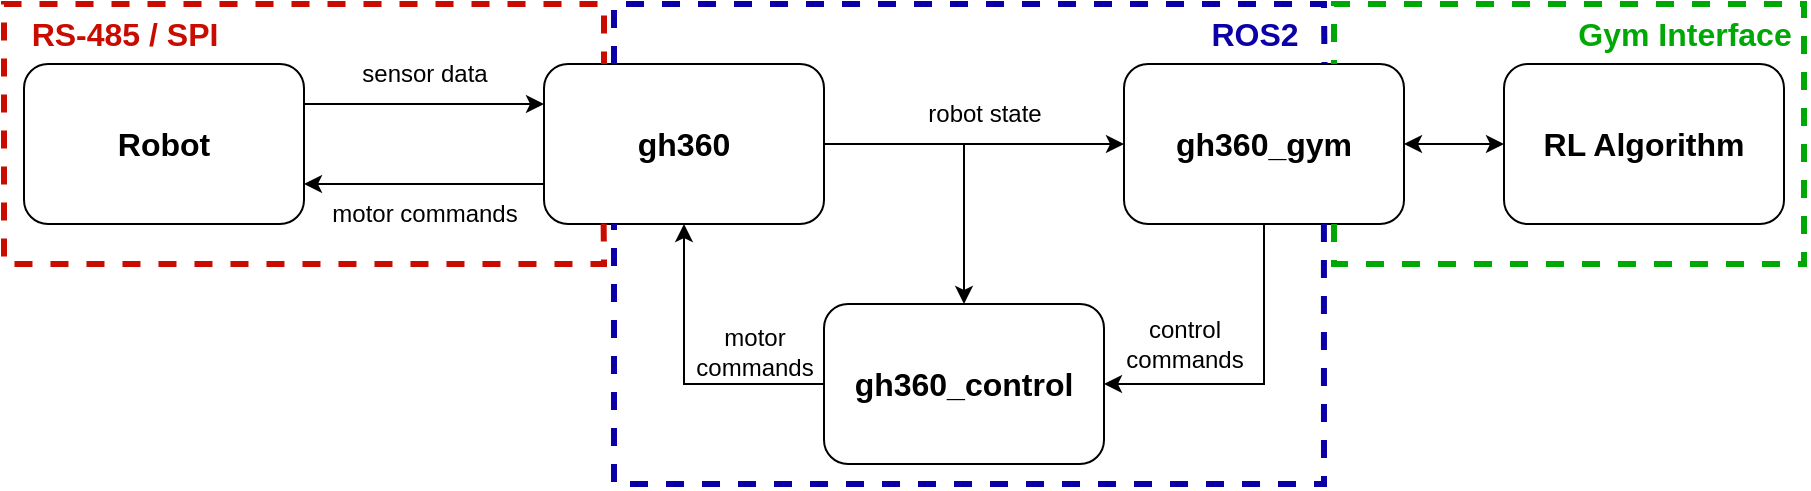 <mxfile version="26.2.2">
  <diagram name="Page-1" id="4pJjC9Qg1J32eKeOlhUU">
    <mxGraphModel dx="1182" dy="706" grid="1" gridSize="10" guides="1" tooltips="1" connect="1" arrows="1" fold="1" page="1" pageScale="1" pageWidth="1169" pageHeight="827" math="0" shadow="0">
      <root>
        <mxCell id="0" />
        <mxCell id="1" parent="0" />
        <mxCell id="N7Ri_mD_c3Wh3fdWuei0-22" style="edgeStyle=orthogonalEdgeStyle;rounded=0;orthogonalLoop=1;jettySize=auto;html=1;exitX=1;exitY=0.25;exitDx=0;exitDy=0;entryX=0;entryY=0.25;entryDx=0;entryDy=0;" parent="1" source="N7Ri_mD_c3Wh3fdWuei0-1" target="N7Ri_mD_c3Wh3fdWuei0-2" edge="1">
          <mxGeometry relative="1" as="geometry" />
        </mxCell>
        <mxCell id="N7Ri_mD_c3Wh3fdWuei0-1" value="Robot" style="rounded=1;whiteSpace=wrap;html=1;fontStyle=1;fontSize=16;" parent="1" vertex="1">
          <mxGeometry x="230" y="160" width="140" height="80" as="geometry" />
        </mxCell>
        <mxCell id="N7Ri_mD_c3Wh3fdWuei0-16" style="edgeStyle=orthogonalEdgeStyle;rounded=0;orthogonalLoop=1;jettySize=auto;html=1;exitX=1;exitY=0.5;exitDx=0;exitDy=0;entryX=0.5;entryY=0;entryDx=0;entryDy=0;" parent="1" source="N7Ri_mD_c3Wh3fdWuei0-2" target="N7Ri_mD_c3Wh3fdWuei0-3" edge="1">
          <mxGeometry relative="1" as="geometry" />
        </mxCell>
        <mxCell id="N7Ri_mD_c3Wh3fdWuei0-17" style="edgeStyle=orthogonalEdgeStyle;rounded=0;orthogonalLoop=1;jettySize=auto;html=1;exitX=1;exitY=0.5;exitDx=0;exitDy=0;entryX=0;entryY=0.5;entryDx=0;entryDy=0;" parent="1" source="N7Ri_mD_c3Wh3fdWuei0-2" target="N7Ri_mD_c3Wh3fdWuei0-4" edge="1">
          <mxGeometry relative="1" as="geometry">
            <Array as="points">
              <mxPoint x="690" y="200" />
              <mxPoint x="690" y="200" />
            </Array>
          </mxGeometry>
        </mxCell>
        <mxCell id="N7Ri_mD_c3Wh3fdWuei0-23" style="edgeStyle=orthogonalEdgeStyle;rounded=0;orthogonalLoop=1;jettySize=auto;html=1;exitX=0;exitY=0.75;exitDx=0;exitDy=0;entryX=1;entryY=0.75;entryDx=0;entryDy=0;" parent="1" source="N7Ri_mD_c3Wh3fdWuei0-2" target="N7Ri_mD_c3Wh3fdWuei0-1" edge="1">
          <mxGeometry relative="1" as="geometry" />
        </mxCell>
        <mxCell id="N7Ri_mD_c3Wh3fdWuei0-2" value="gh360" style="rounded=1;whiteSpace=wrap;html=1;fontStyle=1;fontSize=16;" parent="1" vertex="1">
          <mxGeometry x="490" y="160" width="140" height="80" as="geometry" />
        </mxCell>
        <mxCell id="N7Ri_mD_c3Wh3fdWuei0-15" style="edgeStyle=orthogonalEdgeStyle;rounded=0;orthogonalLoop=1;jettySize=auto;html=1;exitX=0;exitY=0.5;exitDx=0;exitDy=0;entryX=0.5;entryY=1;entryDx=0;entryDy=0;" parent="1" source="N7Ri_mD_c3Wh3fdWuei0-3" target="N7Ri_mD_c3Wh3fdWuei0-2" edge="1">
          <mxGeometry relative="1" as="geometry" />
        </mxCell>
        <mxCell id="N7Ri_mD_c3Wh3fdWuei0-3" value="gh360_control" style="rounded=1;whiteSpace=wrap;html=1;fontStyle=1;fontSize=16;" parent="1" vertex="1">
          <mxGeometry x="630" y="280" width="140" height="80" as="geometry" />
        </mxCell>
        <mxCell id="N7Ri_mD_c3Wh3fdWuei0-13" style="edgeStyle=orthogonalEdgeStyle;rounded=0;orthogonalLoop=1;jettySize=auto;html=1;entryX=1;entryY=0.5;entryDx=0;entryDy=0;exitX=0.5;exitY=1;exitDx=0;exitDy=0;" parent="1" source="N7Ri_mD_c3Wh3fdWuei0-4" target="N7Ri_mD_c3Wh3fdWuei0-3" edge="1">
          <mxGeometry relative="1" as="geometry" />
        </mxCell>
        <mxCell id="N7Ri_mD_c3Wh3fdWuei0-4" value="gh360_gym" style="rounded=1;whiteSpace=wrap;html=1;fontStyle=1;fontSize=16;" parent="1" vertex="1">
          <mxGeometry x="780" y="160" width="140" height="80" as="geometry" />
        </mxCell>
        <mxCell id="N7Ri_mD_c3Wh3fdWuei0-6" style="edgeStyle=orthogonalEdgeStyle;rounded=0;orthogonalLoop=1;jettySize=auto;html=1;entryX=1;entryY=0.5;entryDx=0;entryDy=0;endArrow=classic;endFill=1;startArrow=classic;startFill=1;" parent="1" source="N7Ri_mD_c3Wh3fdWuei0-5" target="N7Ri_mD_c3Wh3fdWuei0-4" edge="1">
          <mxGeometry relative="1" as="geometry" />
        </mxCell>
        <mxCell id="N7Ri_mD_c3Wh3fdWuei0-5" value="RL Algorithm" style="rounded=1;whiteSpace=wrap;html=1;fontStyle=1;fontSize=16;" parent="1" vertex="1">
          <mxGeometry x="970" y="160" width="140" height="80" as="geometry" />
        </mxCell>
        <mxCell id="N7Ri_mD_c3Wh3fdWuei0-7" value="" style="endArrow=none;dashed=1;html=1;rounded=0;curved=0;strokeColor=#00A806;strokeWidth=3;exitX=0.75;exitY=1;exitDx=0;exitDy=0;entryX=0.75;entryY=0;entryDx=0;entryDy=0;" parent="1" edge="1" target="N7Ri_mD_c3Wh3fdWuei0-4" source="N7Ri_mD_c3Wh3fdWuei0-4">
          <mxGeometry width="50" height="50" relative="1" as="geometry">
            <mxPoint x="520" y="480" as="sourcePoint" />
            <mxPoint x="520" y="400" as="targetPoint" />
            <Array as="points">
              <mxPoint x="885" y="260" />
              <mxPoint x="1120" y="260" />
              <mxPoint x="1120" y="130" />
              <mxPoint x="885" y="130" />
            </Array>
          </mxGeometry>
        </mxCell>
        <mxCell id="N7Ri_mD_c3Wh3fdWuei0-14" value="Gym Interface" style="text;html=1;align=center;verticalAlign=middle;resizable=0;points=[];autosize=1;strokeColor=none;fillColor=none;fontColor=#00A806;fontStyle=1;fontSize=16;" parent="1" vertex="1">
          <mxGeometry x="1000" y="130" width="120" height="30" as="geometry" />
        </mxCell>
        <mxCell id="N7Ri_mD_c3Wh3fdWuei0-18" value="robot state" style="text;html=1;align=center;verticalAlign=middle;resizable=0;points=[];autosize=1;strokeColor=none;fillColor=none;" parent="1" vertex="1">
          <mxGeometry x="670" y="170" width="80" height="30" as="geometry" />
        </mxCell>
        <mxCell id="N7Ri_mD_c3Wh3fdWuei0-20" value="control&lt;br&gt;commands" style="text;html=1;align=center;verticalAlign=middle;resizable=0;points=[];autosize=1;strokeColor=none;fillColor=none;" parent="1" vertex="1">
          <mxGeometry x="770" y="280" width="80" height="40" as="geometry" />
        </mxCell>
        <mxCell id="N7Ri_mD_c3Wh3fdWuei0-21" value="motor&lt;br&gt;commands" style="text;html=1;align=center;verticalAlign=middle;resizable=0;points=[];autosize=1;strokeColor=none;fillColor=none;" parent="1" vertex="1">
          <mxGeometry x="555" y="284" width="80" height="40" as="geometry" />
        </mxCell>
        <mxCell id="N7Ri_mD_c3Wh3fdWuei0-24" value="motor commands" style="text;html=1;align=center;verticalAlign=middle;resizable=0;points=[];autosize=1;strokeColor=none;fillColor=none;fontSize=12;" parent="1" vertex="1">
          <mxGeometry x="370" y="220" width="120" height="30" as="geometry" />
        </mxCell>
        <mxCell id="N7Ri_mD_c3Wh3fdWuei0-26" value="sensor data" style="text;html=1;align=center;verticalAlign=middle;resizable=0;points=[];autosize=1;strokeColor=none;fillColor=none;fontSize=12;" parent="1" vertex="1">
          <mxGeometry x="385" y="150" width="90" height="30" as="geometry" />
        </mxCell>
        <mxCell id="N7Ri_mD_c3Wh3fdWuei0-34" value="" style="endArrow=none;dashed=1;html=1;rounded=0;curved=0;strokeColor=#0B00A8;strokeWidth=3;exitX=0.714;exitY=1;exitDx=0;exitDy=0;entryX=0.25;entryY=1;entryDx=0;entryDy=0;exitPerimeter=0;" parent="1" source="N7Ri_mD_c3Wh3fdWuei0-4" target="N7Ri_mD_c3Wh3fdWuei0-2" edge="1">
          <mxGeometry width="50" height="50" relative="1" as="geometry">
            <mxPoint x="810" y="150" as="sourcePoint" />
            <mxPoint x="750" y="450" as="targetPoint" />
            <Array as="points">
              <mxPoint x="880" y="370" />
              <mxPoint x="525" y="370" />
            </Array>
          </mxGeometry>
        </mxCell>
        <mxCell id="N7Ri_mD_c3Wh3fdWuei0-35" value="ROS2" style="text;html=1;align=center;verticalAlign=middle;resizable=0;points=[];autosize=1;strokeColor=none;fillColor=none;fontColor=#0B00A8;fontStyle=1;fontSize=16;" parent="1" vertex="1">
          <mxGeometry x="810" y="130" width="70" height="30" as="geometry" />
        </mxCell>
        <mxCell id="N7Ri_mD_c3Wh3fdWuei0-36" value="" style="endArrow=none;dashed=1;html=1;rounded=0;curved=0;strokeColor=#C90B00;strokeWidth=3;exitX=0.213;exitY=0.997;exitDx=0;exitDy=0;exitPerimeter=0;" parent="1" source="N7Ri_mD_c3Wh3fdWuei0-2" edge="1">
          <mxGeometry width="50" height="50" relative="1" as="geometry">
            <mxPoint x="429.76" y="256" as="sourcePoint" />
            <mxPoint x="520" y="160" as="targetPoint" />
            <Array as="points">
              <mxPoint x="520" y="260" />
              <mxPoint x="220" y="260" />
              <mxPoint x="220" y="200" />
              <mxPoint x="220" y="130" />
              <mxPoint x="360" y="130" />
              <mxPoint x="520" y="130" />
            </Array>
          </mxGeometry>
        </mxCell>
        <mxCell id="N7Ri_mD_c3Wh3fdWuei0-37" value="RS-485 / SPI" style="text;html=1;align=center;verticalAlign=middle;resizable=0;points=[];autosize=1;strokeColor=none;fillColor=none;fontColor=#C90B00;fontStyle=1;fontSize=16;" parent="1" vertex="1">
          <mxGeometry x="220" y="130" width="120" height="30" as="geometry" />
        </mxCell>
        <mxCell id="jL5VY4ZHj_sI5JTQTYHx-3" value="" style="endArrow=none;dashed=1;html=1;rounded=0;curved=0;strokeColor=#0B00A8;strokeWidth=3;exitX=0.25;exitY=0;exitDx=0;exitDy=0;entryX=0.716;entryY=-0.005;entryDx=0;entryDy=0;entryPerimeter=0;" edge="1" parent="1" source="N7Ri_mD_c3Wh3fdWuei0-2" target="N7Ri_mD_c3Wh3fdWuei0-4">
          <mxGeometry width="50" height="50" relative="1" as="geometry">
            <mxPoint x="620" y="70" as="sourcePoint" />
            <mxPoint x="620" y="150" as="targetPoint" />
            <Array as="points">
              <mxPoint x="525" y="130" />
              <mxPoint x="740" y="130" />
              <mxPoint x="860" y="130" />
              <mxPoint x="880" y="130" />
            </Array>
          </mxGeometry>
        </mxCell>
      </root>
    </mxGraphModel>
  </diagram>
</mxfile>
